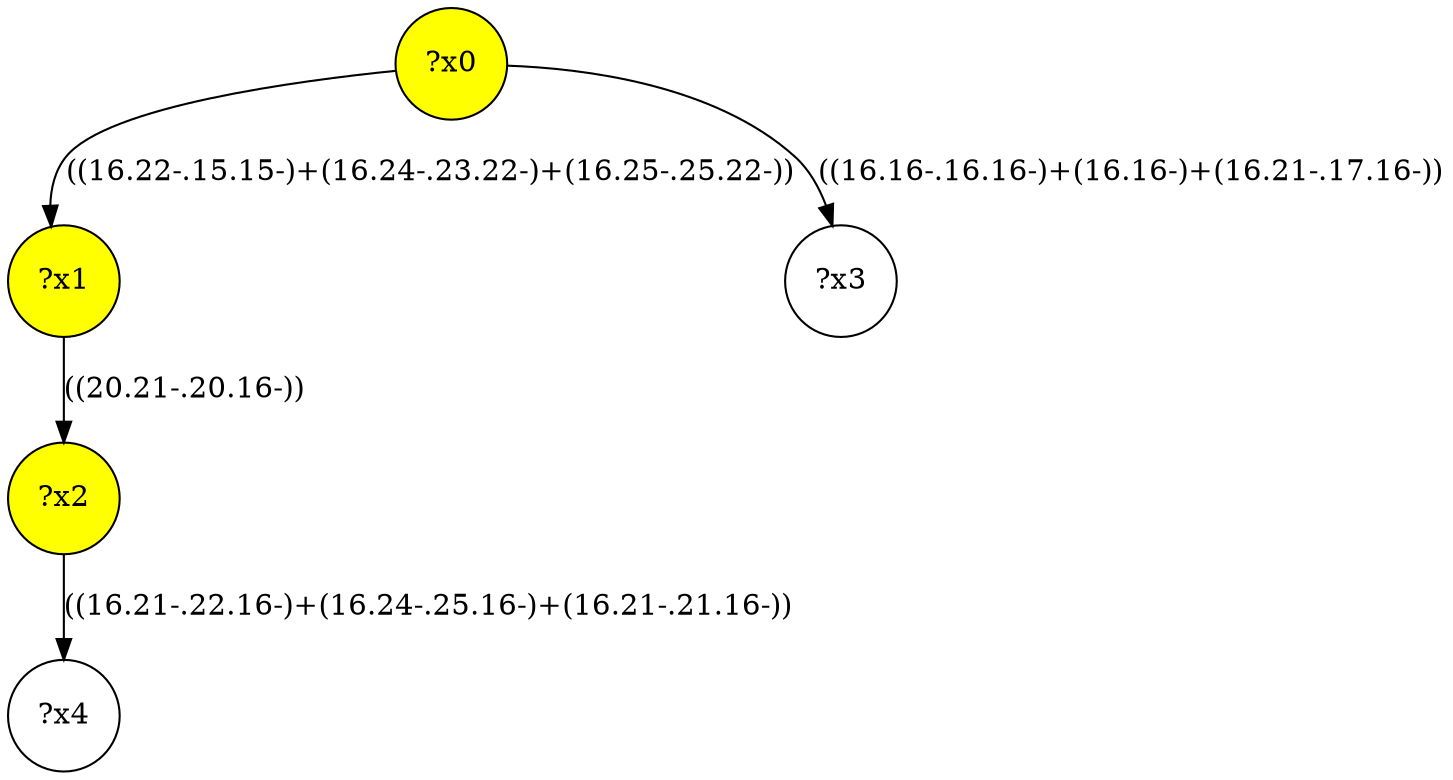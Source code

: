 digraph g {
	x1 [fillcolor="yellow", style="filled," shape=circle, label="?x1"];
	x0 [fillcolor="yellow", style="filled," shape=circle, label="?x0"];
	x2 [fillcolor="yellow", style="filled," shape=circle, label="?x2"];
	x0 -> x1 [label="((16.22-.15.15-)+(16.24-.23.22-)+(16.25-.25.22-))"];
	x1 -> x2 [label="((20.21-.20.16-))"];
	x3 [shape=circle, label="?x3"];
	x0 -> x3 [label="((16.16-.16.16-)+(16.16-)+(16.21-.17.16-))"];
	x4 [shape=circle, label="?x4"];
	x2 -> x4 [label="((16.21-.22.16-)+(16.24-.25.16-)+(16.21-.21.16-))"];
}
